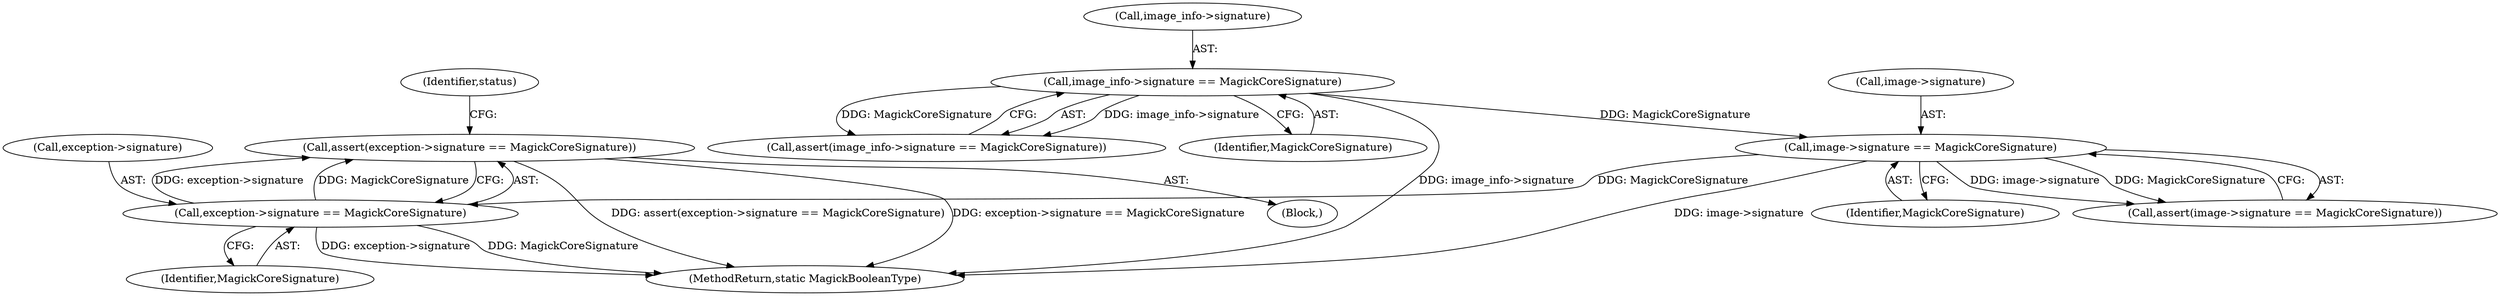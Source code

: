 digraph "0_ImageMagick_4f2c04ea6673863b87ac7f186cbb0d911f74085c_0@API" {
"1000178" [label="(Call,assert(exception->signature == MagickCoreSignature))"];
"1000179" [label="(Call,exception->signature == MagickCoreSignature)"];
"1000152" [label="(Call,image->signature == MagickCoreSignature)"];
"1000140" [label="(Call,image_info->signature == MagickCoreSignature)"];
"1000183" [label="(Identifier,MagickCoreSignature)"];
"1000179" [label="(Call,exception->signature == MagickCoreSignature)"];
"1000178" [label="(Call,assert(exception->signature == MagickCoreSignature))"];
"1000180" [label="(Call,exception->signature)"];
"1000153" [label="(Call,image->signature)"];
"1000139" [label="(Call,assert(image_info->signature == MagickCoreSignature))"];
"1000152" [label="(Call,image->signature == MagickCoreSignature)"];
"1000141" [label="(Call,image_info->signature)"];
"1000140" [label="(Call,image_info->signature == MagickCoreSignature)"];
"1000185" [label="(Identifier,status)"];
"1000156" [label="(Identifier,MagickCoreSignature)"];
"1001575" [label="(MethodReturn,static MagickBooleanType)"];
"1000151" [label="(Call,assert(image->signature == MagickCoreSignature))"];
"1000116" [label="(Block,)"];
"1000144" [label="(Identifier,MagickCoreSignature)"];
"1000178" -> "1000116"  [label="AST: "];
"1000178" -> "1000179"  [label="CFG: "];
"1000179" -> "1000178"  [label="AST: "];
"1000185" -> "1000178"  [label="CFG: "];
"1000178" -> "1001575"  [label="DDG: assert(exception->signature == MagickCoreSignature)"];
"1000178" -> "1001575"  [label="DDG: exception->signature == MagickCoreSignature"];
"1000179" -> "1000178"  [label="DDG: exception->signature"];
"1000179" -> "1000178"  [label="DDG: MagickCoreSignature"];
"1000179" -> "1000183"  [label="CFG: "];
"1000180" -> "1000179"  [label="AST: "];
"1000183" -> "1000179"  [label="AST: "];
"1000179" -> "1001575"  [label="DDG: exception->signature"];
"1000179" -> "1001575"  [label="DDG: MagickCoreSignature"];
"1000152" -> "1000179"  [label="DDG: MagickCoreSignature"];
"1000152" -> "1000151"  [label="AST: "];
"1000152" -> "1000156"  [label="CFG: "];
"1000153" -> "1000152"  [label="AST: "];
"1000156" -> "1000152"  [label="AST: "];
"1000151" -> "1000152"  [label="CFG: "];
"1000152" -> "1001575"  [label="DDG: image->signature"];
"1000152" -> "1000151"  [label="DDG: image->signature"];
"1000152" -> "1000151"  [label="DDG: MagickCoreSignature"];
"1000140" -> "1000152"  [label="DDG: MagickCoreSignature"];
"1000140" -> "1000139"  [label="AST: "];
"1000140" -> "1000144"  [label="CFG: "];
"1000141" -> "1000140"  [label="AST: "];
"1000144" -> "1000140"  [label="AST: "];
"1000139" -> "1000140"  [label="CFG: "];
"1000140" -> "1001575"  [label="DDG: image_info->signature"];
"1000140" -> "1000139"  [label="DDG: image_info->signature"];
"1000140" -> "1000139"  [label="DDG: MagickCoreSignature"];
}
